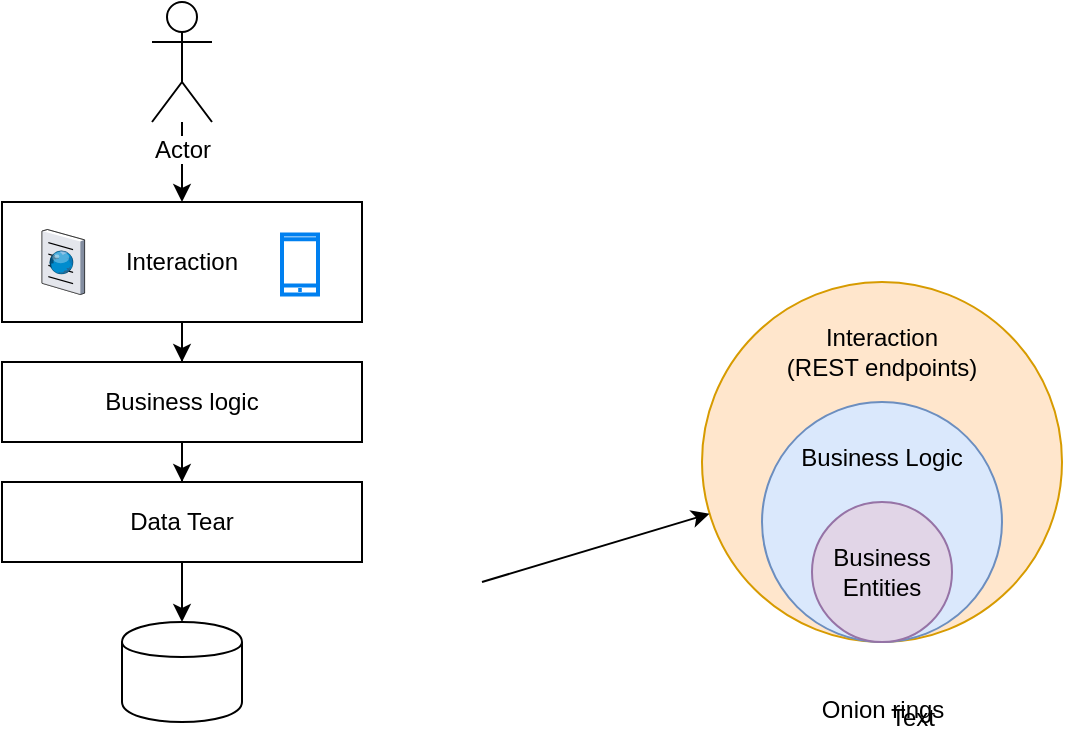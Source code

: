 <mxfile version="12.9.3" type="device" pages="2"><diagram id="nRafASAp_CQ0ktHkBJ1O" name="Page-1"><mxGraphModel dx="652" dy="386" grid="1" gridSize="10" guides="1" tooltips="1" connect="1" arrows="1" fold="1" page="1" pageScale="1" pageWidth="850" pageHeight="1100" math="0" shadow="0"><root><mxCell id="0"/><mxCell id="1" parent="0"/><mxCell id="LBdiOqNuu3KXDOkZTvdL-21" value="&lt;br&gt;Interaction&lt;br&gt;(REST endpoints)" style="ellipse;whiteSpace=wrap;html=1;aspect=fixed;verticalAlign=top;fillColor=#ffe6cc;strokeColor=#d79b00;" vertex="1" parent="1"><mxGeometry x="470" y="190" width="180" height="180" as="geometry"/></mxCell><mxCell id="LBdiOqNuu3KXDOkZTvdL-1" value="&lt;br&gt;Business Logic" style="ellipse;whiteSpace=wrap;html=1;aspect=fixed;verticalAlign=top;fillColor=#dae8fc;strokeColor=#6c8ebf;" vertex="1" parent="1"><mxGeometry x="500" y="250" width="120" height="120" as="geometry"/></mxCell><mxCell id="LBdiOqNuu3KXDOkZTvdL-10" style="edgeStyle=orthogonalEdgeStyle;rounded=0;orthogonalLoop=1;jettySize=auto;html=1;" edge="1" parent="1" source="LBdiOqNuu3KXDOkZTvdL-4" target="LBdiOqNuu3KXDOkZTvdL-5"><mxGeometry relative="1" as="geometry"/></mxCell><mxCell id="LBdiOqNuu3KXDOkZTvdL-4" value="Interaction" style="rounded=0;whiteSpace=wrap;html=1;" vertex="1" parent="1"><mxGeometry x="120" y="150" width="180" height="60" as="geometry"/></mxCell><mxCell id="LBdiOqNuu3KXDOkZTvdL-11" style="edgeStyle=orthogonalEdgeStyle;rounded=0;orthogonalLoop=1;jettySize=auto;html=1;entryX=0.5;entryY=0;entryDx=0;entryDy=0;" edge="1" parent="1" source="LBdiOqNuu3KXDOkZTvdL-5" target="LBdiOqNuu3KXDOkZTvdL-6"><mxGeometry relative="1" as="geometry"/></mxCell><mxCell id="LBdiOqNuu3KXDOkZTvdL-5" value="Business logic" style="rounded=0;whiteSpace=wrap;html=1;" vertex="1" parent="1"><mxGeometry x="120" y="230" width="180" height="40" as="geometry"/></mxCell><mxCell id="LBdiOqNuu3KXDOkZTvdL-12" style="edgeStyle=orthogonalEdgeStyle;rounded=0;orthogonalLoop=1;jettySize=auto;html=1;entryX=0.5;entryY=0;entryDx=0;entryDy=0;" edge="1" parent="1" source="LBdiOqNuu3KXDOkZTvdL-6" target="LBdiOqNuu3KXDOkZTvdL-7"><mxGeometry relative="1" as="geometry"/></mxCell><mxCell id="LBdiOqNuu3KXDOkZTvdL-6" value="Data Tear" style="rounded=0;whiteSpace=wrap;html=1;" vertex="1" parent="1"><mxGeometry x="120" y="290" width="180" height="40" as="geometry"/></mxCell><mxCell id="LBdiOqNuu3KXDOkZTvdL-7" value="" style="shape=cylinder;whiteSpace=wrap;html=1;boundedLbl=1;backgroundOutline=1;" vertex="1" parent="1"><mxGeometry x="180" y="360" width="60" height="50" as="geometry"/></mxCell><mxCell id="LBdiOqNuu3KXDOkZTvdL-9" style="edgeStyle=orthogonalEdgeStyle;rounded=0;orthogonalLoop=1;jettySize=auto;html=1;entryX=0.5;entryY=0;entryDx=0;entryDy=0;" edge="1" parent="1" source="LBdiOqNuu3KXDOkZTvdL-8" target="LBdiOqNuu3KXDOkZTvdL-4"><mxGeometry relative="1" as="geometry"/></mxCell><mxCell id="LBdiOqNuu3KXDOkZTvdL-8" value="Actor" style="shape=umlActor;verticalLabelPosition=bottom;labelBackgroundColor=#ffffff;verticalAlign=top;html=1;outlineConnect=0;" vertex="1" parent="1"><mxGeometry x="195" y="50" width="30" height="60" as="geometry"/></mxCell><mxCell id="LBdiOqNuu3KXDOkZTvdL-19" value="" style="verticalLabelPosition=bottom;aspect=fixed;html=1;verticalAlign=top;strokeColor=none;align=center;outlineConnect=0;shape=mxgraph.citrix.browser;" vertex="1" parent="1"><mxGeometry x="140" y="163.75" width="21.29" height="32.5" as="geometry"/></mxCell><mxCell id="LBdiOqNuu3KXDOkZTvdL-20" value="" style="html=1;verticalLabelPosition=bottom;align=center;labelBackgroundColor=#ffffff;verticalAlign=top;strokeWidth=2;strokeColor=#0080F0;shadow=0;dashed=0;shape=mxgraph.ios7.icons.smartphone;" vertex="1" parent="1"><mxGeometry x="260" y="166.25" width="18" height="30" as="geometry"/></mxCell><mxCell id="LBdiOqNuu3KXDOkZTvdL-23" value="Business Entities" style="ellipse;whiteSpace=wrap;html=1;aspect=fixed;fillColor=#e1d5e7;strokeColor=#9673a6;" vertex="1" parent="1"><mxGeometry x="525" y="300" width="70" height="70" as="geometry"/></mxCell><mxCell id="LBdiOqNuu3KXDOkZTvdL-24" value="Onion rings" style="text;html=1;align=center;verticalAlign=middle;resizable=0;points=[];autosize=1;" vertex="1" parent="1"><mxGeometry x="520" y="390" width="80" height="28" as="geometry"/></mxCell><mxCell id="LBdiOqNuu3KXDOkZTvdL-26" value="Text" style="text;html=1;align=center;verticalAlign=middle;resizable=0;points=[];autosize=1;" vertex="1" parent="LBdiOqNuu3KXDOkZTvdL-24"><mxGeometry x="35" y="8" width="40" height="20" as="geometry"/></mxCell><mxCell id="LBdiOqNuu3KXDOkZTvdL-25" value="" style="endArrow=classic;html=1;" edge="1" parent="1" target="LBdiOqNuu3KXDOkZTvdL-21"><mxGeometry width="50" height="50" relative="1" as="geometry"><mxPoint x="360" y="340" as="sourcePoint"/><mxPoint x="530" y="280" as="targetPoint"/></mxGeometry></mxCell></root></mxGraphModel></diagram><diagram id="WylcUFNSa5E6tC9OKXfC" name="Use case"><mxGraphModel dx="652" dy="386" grid="1" gridSize="10" guides="1" tooltips="1" connect="1" arrows="1" fold="1" page="1" pageScale="1" pageWidth="850" pageHeight="1100" math="0" shadow="0"><root><mxCell id="8QgYiGyKXg9VdH2OK6gf-0"/><mxCell id="8QgYiGyKXg9VdH2OK6gf-1" parent="8QgYiGyKXg9VdH2OK6gf-0"/><mxCell id="8QgYiGyKXg9VdH2OK6gf-9" style="rounded=0;orthogonalLoop=1;jettySize=auto;html=1;entryX=0;entryY=0.5;entryDx=0;entryDy=0;" edge="1" parent="8QgYiGyKXg9VdH2OK6gf-1" source="8QgYiGyKXg9VdH2OK6gf-2" target="8QgYiGyKXg9VdH2OK6gf-3"><mxGeometry relative="1" as="geometry"/></mxCell><mxCell id="8QgYiGyKXg9VdH2OK6gf-11" style="rounded=0;orthogonalLoop=1;jettySize=auto;html=1;" edge="1" parent="8QgYiGyKXg9VdH2OK6gf-1" source="8QgYiGyKXg9VdH2OK6gf-2" target="8QgYiGyKXg9VdH2OK6gf-5"><mxGeometry relative="1" as="geometry"/></mxCell><mxCell id="8QgYiGyKXg9VdH2OK6gf-2" value="HR" style="shape=umlActor;verticalLabelPosition=bottom;labelBackgroundColor=#ffffff;verticalAlign=top;html=1;outlineConnect=0;" vertex="1" parent="8QgYiGyKXg9VdH2OK6gf-1"><mxGeometry x="190" y="140" width="30" height="60" as="geometry"/></mxCell><mxCell id="8QgYiGyKXg9VdH2OK6gf-3" value="Add Employee" style="ellipse;whiteSpace=wrap;html=1;" vertex="1" parent="8QgYiGyKXg9VdH2OK6gf-1"><mxGeometry x="360" y="80" width="70" height="40" as="geometry"/></mxCell><mxCell id="8QgYiGyKXg9VdH2OK6gf-4" value="Submit Vacation" style="ellipse;whiteSpace=wrap;html=1;" vertex="1" parent="8QgYiGyKXg9VdH2OK6gf-1"><mxGeometry x="360" y="130" width="70" height="40" as="geometry"/></mxCell><mxCell id="8QgYiGyKXg9VdH2OK6gf-5" value="Approve Vacation" style="ellipse;whiteSpace=wrap;html=1;" vertex="1" parent="8QgYiGyKXg9VdH2OK6gf-1"><mxGeometry x="360" y="180" width="70" height="40" as="geometry"/></mxCell><mxCell id="8QgYiGyKXg9VdH2OK6gf-6" value="Ask for loan" style="ellipse;whiteSpace=wrap;html=1;" vertex="1" parent="8QgYiGyKXg9VdH2OK6gf-1"><mxGeometry x="360" y="230" width="70" height="40" as="geometry"/></mxCell><mxCell id="8QgYiGyKXg9VdH2OK6gf-10" style="rounded=0;orthogonalLoop=1;jettySize=auto;html=1;" edge="1" parent="8QgYiGyKXg9VdH2OK6gf-1" source="8QgYiGyKXg9VdH2OK6gf-7" target="8QgYiGyKXg9VdH2OK6gf-4"><mxGeometry relative="1" as="geometry"/></mxCell><mxCell id="8QgYiGyKXg9VdH2OK6gf-12" style="edgeStyle=none;rounded=0;orthogonalLoop=1;jettySize=auto;html=1;" edge="1" parent="8QgYiGyKXg9VdH2OK6gf-1" source="8QgYiGyKXg9VdH2OK6gf-7" target="8QgYiGyKXg9VdH2OK6gf-6"><mxGeometry relative="1" as="geometry"/></mxCell><mxCell id="8QgYiGyKXg9VdH2OK6gf-7" value="Employee" style="shape=umlActor;verticalLabelPosition=bottom;labelBackgroundColor=#ffffff;verticalAlign=top;html=1;outlineConnect=0;" vertex="1" parent="8QgYiGyKXg9VdH2OK6gf-1"><mxGeometry x="550" y="140" width="30" height="60" as="geometry"/></mxCell><mxCell id="8QgYiGyKXg9VdH2OK6gf-13" value="Convert Amount" style="ellipse;whiteSpace=wrap;html=1;" vertex="1" parent="8QgYiGyKXg9VdH2OK6gf-1"><mxGeometry x="360" y="340" width="90" height="50" as="geometry"/></mxCell><mxCell id="8QgYiGyKXg9VdH2OK6gf-14" value="Get&lt;br&gt;&amp;nbsp;Rate" style="ellipse;whiteSpace=wrap;html=1;" vertex="1" parent="8QgYiGyKXg9VdH2OK6gf-1"><mxGeometry x="360" y="410" width="90" height="50" as="geometry"/></mxCell><mxCell id="8QgYiGyKXg9VdH2OK6gf-16" style="edgeStyle=none;rounded=0;orthogonalLoop=1;jettySize=auto;html=1;entryX=1.02;entryY=0.618;entryDx=0;entryDy=0;entryPerimeter=0;" edge="1" parent="8QgYiGyKXg9VdH2OK6gf-1" source="8QgYiGyKXg9VdH2OK6gf-15" target="8QgYiGyKXg9VdH2OK6gf-13"><mxGeometry relative="1" as="geometry"/></mxCell><mxCell id="8QgYiGyKXg9VdH2OK6gf-17" style="edgeStyle=none;rounded=0;orthogonalLoop=1;jettySize=auto;html=1;entryX=0.954;entryY=0.45;entryDx=0;entryDy=0;entryPerimeter=0;" edge="1" parent="8QgYiGyKXg9VdH2OK6gf-1" source="8QgYiGyKXg9VdH2OK6gf-15" target="8QgYiGyKXg9VdH2OK6gf-14"><mxGeometry relative="1" as="geometry"/></mxCell><mxCell id="8QgYiGyKXg9VdH2OK6gf-15" value="Finance User" style="shape=umlActor;verticalLabelPosition=bottom;labelBackgroundColor=#ffffff;verticalAlign=top;html=1;outlineConnect=0;" vertex="1" parent="8QgYiGyKXg9VdH2OK6gf-1"><mxGeometry x="570" y="360" width="30" height="60" as="geometry"/></mxCell></root></mxGraphModel></diagram></mxfile>